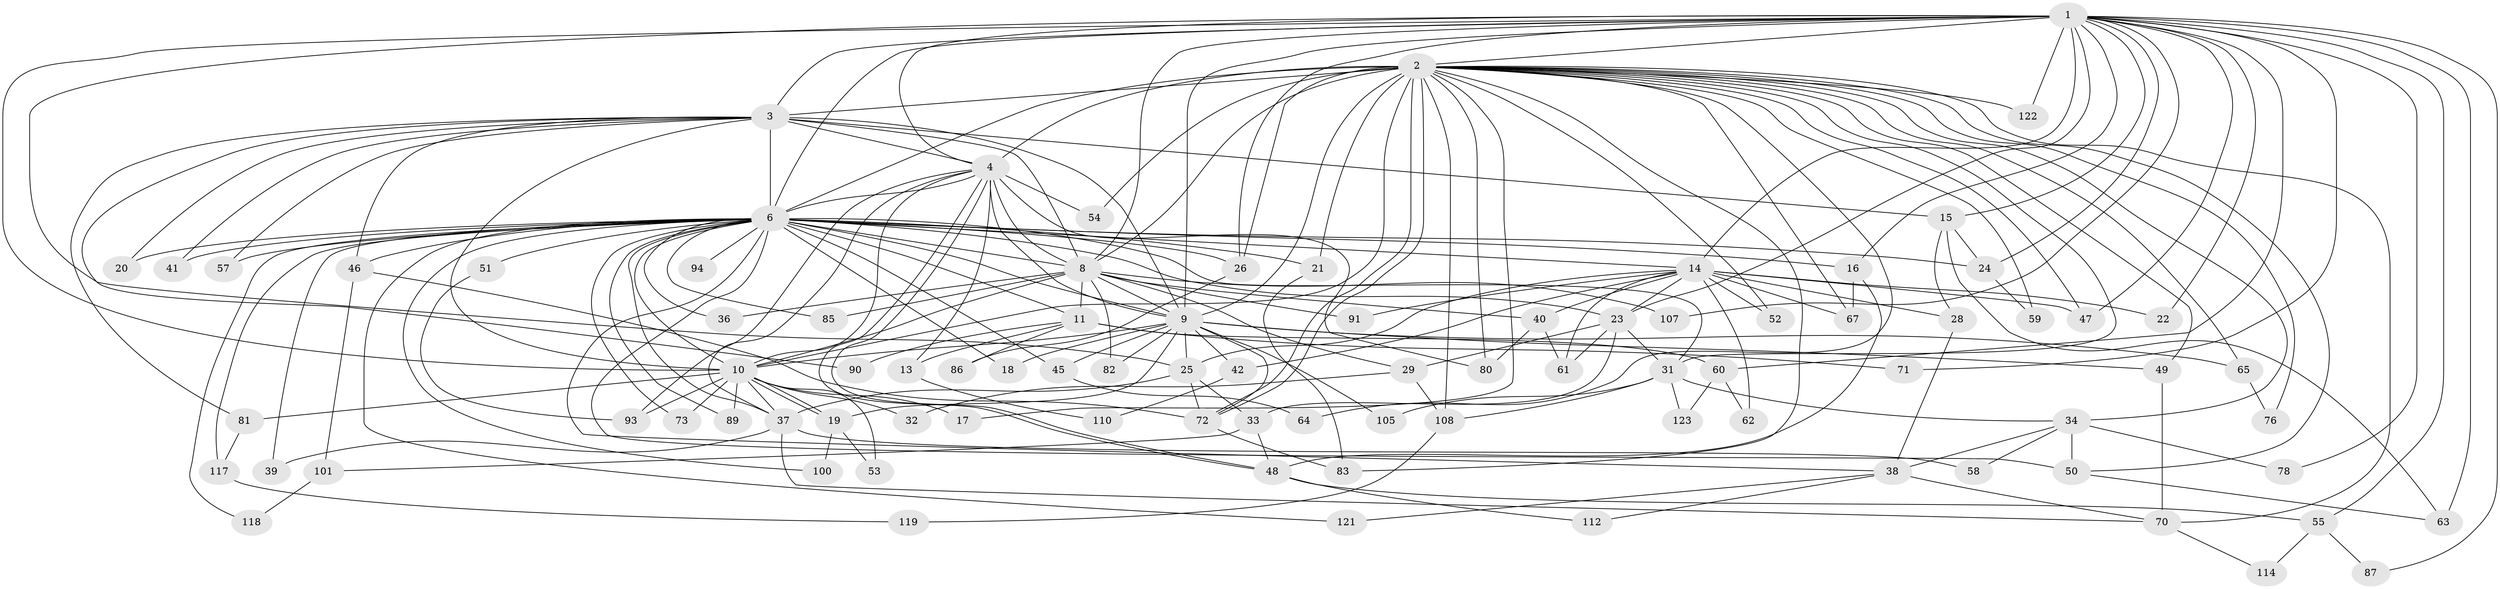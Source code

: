 // original degree distribution, {27: 0.008130081300813009, 25: 0.008130081300813009, 17: 0.008130081300813009, 16: 0.008130081300813009, 18: 0.024390243902439025, 26: 0.008130081300813009, 24: 0.008130081300813009, 20: 0.008130081300813009, 8: 0.008130081300813009, 2: 0.5203252032520326, 3: 0.18699186991869918, 13: 0.008130081300813009, 5: 0.04065040650406504, 4: 0.10569105691056911, 7: 0.016260162601626018, 6: 0.032520325203252036}
// Generated by graph-tools (version 1.1) at 2025/10/02/27/25 16:10:57]
// undirected, 89 vertices, 213 edges
graph export_dot {
graph [start="1"]
  node [color=gray90,style=filled];
  1 [super="+75"];
  2 [super="+5"];
  3 [super="+12"];
  4 [super="+74"];
  6 [super="+7"];
  8 [super="+35"];
  9 [super="+30"];
  10 [super="+109"];
  11 [super="+120"];
  13;
  14 [super="+27"];
  15;
  16 [super="+97"];
  17;
  18;
  19 [super="+116"];
  20;
  21;
  22;
  23 [super="+56"];
  24 [super="+92"];
  25 [super="+77"];
  26 [super="+43"];
  28;
  29;
  31 [super="+79"];
  32;
  33 [super="+88"];
  34 [super="+95"];
  36;
  37 [super="+44"];
  38 [super="+96"];
  39;
  40;
  41;
  42;
  45;
  46 [super="+102"];
  47 [super="+66"];
  48 [super="+68"];
  49;
  50 [super="+111"];
  51;
  52;
  53;
  54;
  55;
  57;
  58;
  59;
  60 [super="+106"];
  61 [super="+98"];
  62;
  63 [super="+69"];
  64;
  65;
  67;
  70 [super="+99"];
  71;
  72 [super="+103"];
  73;
  76;
  78;
  80 [super="+84"];
  81;
  82;
  83 [super="+104"];
  85;
  86;
  87;
  89;
  90;
  91;
  93 [super="+115"];
  94;
  100;
  101;
  105;
  107;
  108 [super="+113"];
  110;
  112;
  114;
  117;
  118;
  119;
  121;
  122;
  123;
  1 -- 2 [weight=3];
  1 -- 3;
  1 -- 4;
  1 -- 6 [weight=2];
  1 -- 8;
  1 -- 9;
  1 -- 10;
  1 -- 14;
  1 -- 15;
  1 -- 16;
  1 -- 22;
  1 -- 25;
  1 -- 47;
  1 -- 55;
  1 -- 60;
  1 -- 71;
  1 -- 78;
  1 -- 87;
  1 -- 107;
  1 -- 122;
  1 -- 24;
  1 -- 23;
  1 -- 63;
  1 -- 26;
  2 -- 3 [weight=2];
  2 -- 4 [weight=2];
  2 -- 6 [weight=4];
  2 -- 8 [weight=3];
  2 -- 9 [weight=3];
  2 -- 10 [weight=2];
  2 -- 26;
  2 -- 31;
  2 -- 49;
  2 -- 50;
  2 -- 52;
  2 -- 59;
  2 -- 64;
  2 -- 65;
  2 -- 67;
  2 -- 72;
  2 -- 72;
  2 -- 76;
  2 -- 108;
  2 -- 80;
  2 -- 17;
  2 -- 21;
  2 -- 34;
  2 -- 47;
  2 -- 54;
  2 -- 122;
  2 -- 70;
  2 -- 83;
  3 -- 4;
  3 -- 6 [weight=3];
  3 -- 8;
  3 -- 9;
  3 -- 10;
  3 -- 15;
  3 -- 20;
  3 -- 41;
  3 -- 46;
  3 -- 57;
  3 -- 81;
  3 -- 90;
  4 -- 6 [weight=2];
  4 -- 8;
  4 -- 9;
  4 -- 10;
  4 -- 13;
  4 -- 48;
  4 -- 48;
  4 -- 54;
  4 -- 93;
  4 -- 37;
  4 -- 80;
  6 -- 8 [weight=2];
  6 -- 9 [weight=2];
  6 -- 10 [weight=3];
  6 -- 11;
  6 -- 21;
  6 -- 23;
  6 -- 24;
  6 -- 36;
  6 -- 37;
  6 -- 38;
  6 -- 39;
  6 -- 45;
  6 -- 46;
  6 -- 51 [weight=2];
  6 -- 57;
  6 -- 85;
  6 -- 100;
  6 -- 117;
  6 -- 118;
  6 -- 73;
  6 -- 14;
  6 -- 16;
  6 -- 18;
  6 -- 20;
  6 -- 89;
  6 -- 26;
  6 -- 94;
  6 -- 41;
  6 -- 121;
  6 -- 50;
  6 -- 31;
  8 -- 9;
  8 -- 10;
  8 -- 11 [weight=2];
  8 -- 29;
  8 -- 36;
  8 -- 82;
  8 -- 85;
  8 -- 91;
  8 -- 107;
  8 -- 40;
  9 -- 10;
  9 -- 18;
  9 -- 25;
  9 -- 42;
  9 -- 45;
  9 -- 49;
  9 -- 65;
  9 -- 82;
  9 -- 105;
  9 -- 19;
  9 -- 72;
  10 -- 17;
  10 -- 19;
  10 -- 19;
  10 -- 32;
  10 -- 37;
  10 -- 53;
  10 -- 73;
  10 -- 81;
  10 -- 89;
  10 -- 93;
  11 -- 13;
  11 -- 60;
  11 -- 71;
  11 -- 86;
  11 -- 90;
  13 -- 110;
  14 -- 22;
  14 -- 23;
  14 -- 28;
  14 -- 40;
  14 -- 42;
  14 -- 52;
  14 -- 62 [weight=2];
  14 -- 91;
  14 -- 25;
  14 -- 67;
  14 -- 47;
  14 -- 61;
  15 -- 24;
  15 -- 28;
  15 -- 63;
  16 -- 48;
  16 -- 67;
  19 -- 53;
  19 -- 100;
  21 -- 83;
  23 -- 29;
  23 -- 31;
  23 -- 33;
  23 -- 61;
  24 -- 59;
  25 -- 33;
  25 -- 37;
  25 -- 72;
  26 -- 86;
  28 -- 38;
  29 -- 32;
  29 -- 108;
  31 -- 34;
  31 -- 105;
  31 -- 123;
  31 -- 108;
  33 -- 101;
  33 -- 48;
  34 -- 50;
  34 -- 58;
  34 -- 78;
  34 -- 38;
  37 -- 39;
  37 -- 58;
  37 -- 70;
  38 -- 112;
  38 -- 121;
  38 -- 70;
  40 -- 61;
  40 -- 80;
  42 -- 110;
  45 -- 64;
  46 -- 101;
  46 -- 72;
  48 -- 55;
  48 -- 112;
  49 -- 70;
  50 -- 63;
  51 -- 93;
  55 -- 87;
  55 -- 114;
  60 -- 123;
  60 -- 62;
  65 -- 76;
  70 -- 114;
  72 -- 83;
  81 -- 117;
  101 -- 118;
  108 -- 119;
  117 -- 119;
}
